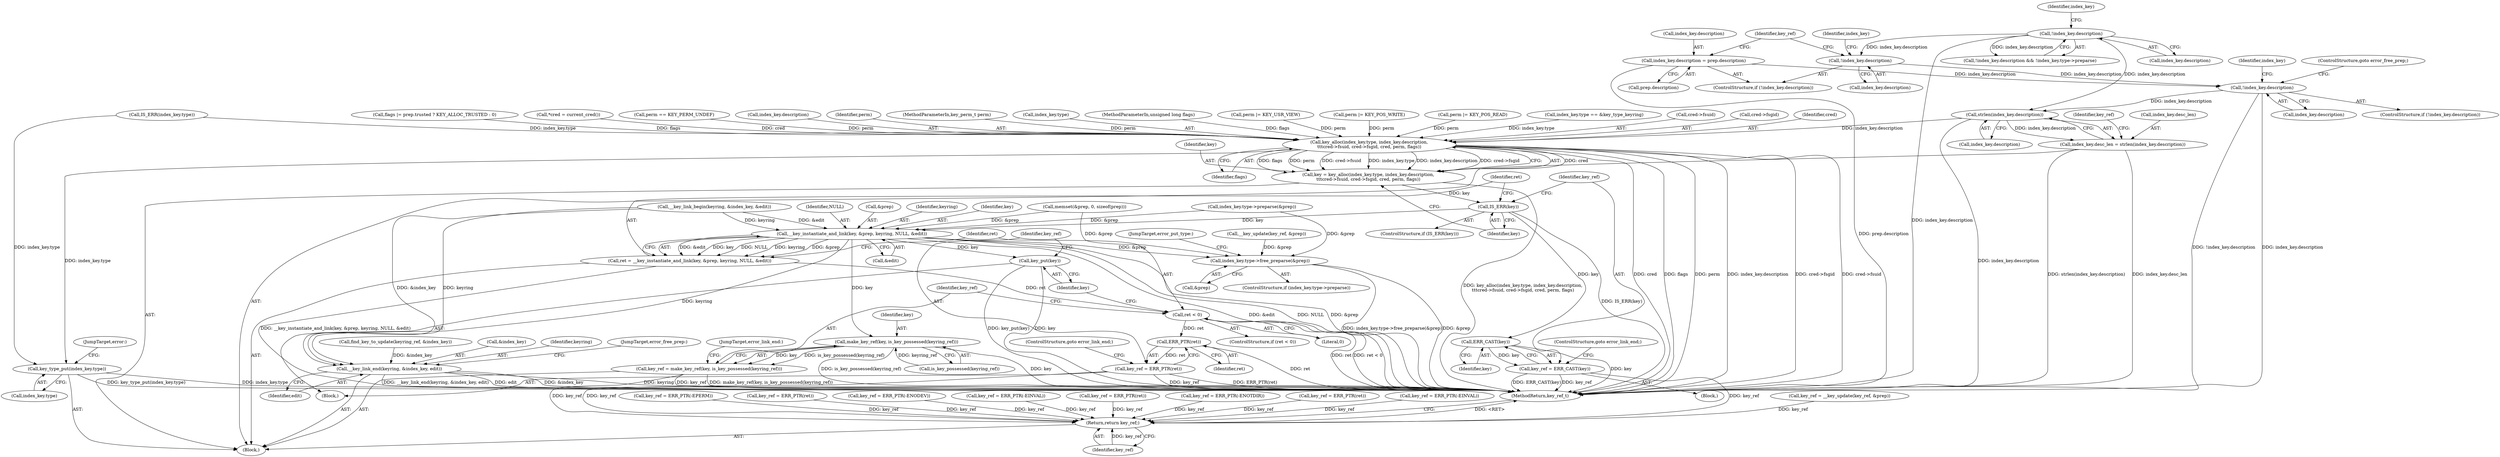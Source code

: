 digraph "0_linux_c06cfb08b88dfbe13be44a69ae2fdc3a7c902d81_2@API" {
"1000278" [label="(Call,strlen(index_key.description))"];
"1000269" [label="(Call,!index_key.description)"];
"1000252" [label="(Call,!index_key.description)"];
"1000162" [label="(Call,!index_key.description)"];
"1000256" [label="(Call,index_key.description = prep.description)"];
"1000274" [label="(Call,index_key.desc_len = strlen(index_key.description))"];
"1000401" [label="(Call,key_alloc(index_key.type, index_key.description,\n\t\t\tcred->fsuid, cred->fsgid, cred, perm, flags))"];
"1000399" [label="(Call,key = key_alloc(index_key.type, index_key.description,\n\t\t\tcred->fsuid, cred->fsgid, cred, perm, flags))"];
"1000418" [label="(Call,IS_ERR(key))"];
"1000423" [label="(Call,ERR_CAST(key))"];
"1000421" [label="(Call,key_ref = ERR_CAST(key))"];
"1000476" [label="(Return,return key_ref;)"];
"1000428" [label="(Call,__key_instantiate_and_link(key, &prep, keyring, NULL, &edit))"];
"1000426" [label="(Call,ret = __key_instantiate_and_link(key, &prep, keyring, NULL, &edit))"];
"1000437" [label="(Call,ret < 0)"];
"1000445" [label="(Call,ERR_PTR(ret))"];
"1000443" [label="(Call,key_ref = ERR_PTR(ret))"];
"1000441" [label="(Call,key_put(key))"];
"1000450" [label="(Call,make_key_ref(key, is_key_possessed(keyring_ref)))"];
"1000448" [label="(Call,key_ref = make_key_ref(key, is_key_possessed(keyring_ref)))"];
"1000455" [label="(Call,__key_link_end(keyring, &index_key, edit))"];
"1000467" [label="(Call,index_key.type->free_preparse(&prep))"];
"1000471" [label="(Call,key_type_put(index_key.type))"];
"1000251" [label="(ControlStructure,if (!index_key.description))"];
"1000114" [label="(MethodParameterIn,unsigned long flags)"];
"1000371" [label="(Call,perm |= KEY_USR_VIEW)"];
"1000439" [label="(Literal,0)"];
"1000470" [label="(JumpTarget,error_put_type:)"];
"1000256" [label="(Call,index_key.description = prep.description)"];
"1000422" [label="(Identifier,key_ref)"];
"1000437" [label="(Call,ret < 0)"];
"1000274" [label="(Call,index_key.desc_len = strlen(index_key.description))"];
"1000428" [label="(Call,__key_instantiate_and_link(key, &prep, keyring, NULL, &edit))"];
"1000396" [label="(Call,perm |= KEY_POS_WRITE)"];
"1000258" [label="(Identifier,index_key)"];
"1000419" [label="(Identifier,key)"];
"1000416" [label="(Identifier,flags)"];
"1000252" [label="(Call,!index_key.description)"];
"1000486" [label="(Call,__key_update(key_ref, &prep))"];
"1000380" [label="(Call,perm |= KEY_POS_READ)"];
"1000451" [label="(Identifier,key)"];
"1000420" [label="(Block,)"];
"1000425" [label="(ControlStructure,goto error_link_end;)"];
"1000399" [label="(Call,key = key_alloc(index_key.type, index_key.description,\n\t\t\tcred->fsuid, cred->fsgid, cred, perm, flags))"];
"1000192" [label="(Call,memset(&prep, 0, sizeof(prep)))"];
"1000445" [label="(Call,ERR_PTR(ret))"];
"1000460" [label="(JumpTarget,error_free_prep:)"];
"1000421" [label="(Call,key_ref = ERR_CAST(key))"];
"1000263" [label="(Call,key_ref = ERR_PTR(-EINVAL))"];
"1000137" [label="(Call,IS_ERR(index_key.type))"];
"1000441" [label="(Call,key_put(key))"];
"1000484" [label="(Call,key_ref = __key_update(key_ref, &prep))"];
"1000448" [label="(Call,key_ref = make_key_ref(key, is_key_possessed(keyring_ref)))"];
"1000270" [label="(Call,index_key.description)"];
"1000385" [label="(Call,index_key.type == &key_type_keyring)"];
"1000282" [label="(Call,key_ref = ERR_PTR(-EPERM))"];
"1000161" [label="(Call,!index_key.description && !index_key.type->preparse)"];
"1000408" [label="(Call,cred->fsuid)"];
"1000454" [label="(JumpTarget,error_link_end:)"];
"1000476" [label="(Return,return key_ref;)"];
"1000457" [label="(Call,&index_key)"];
"1000438" [label="(Identifier,ret)"];
"1000411" [label="(Call,cred->fsgid)"];
"1000443" [label="(Call,key_ref = ERR_PTR(ret))"];
"1000424" [label="(Identifier,key)"];
"1000336" [label="(Call,key_ref = ERR_PTR(ret))"];
"1000434" [label="(Call,&edit)"];
"1000418" [label="(Call,IS_ERR(key))"];
"1000275" [label="(Call,index_key.desc_len)"];
"1000162" [label="(Call,!index_key.description)"];
"1000260" [label="(Call,prep.description)"];
"1000436" [label="(ControlStructure,if (ret < 0))"];
"1000417" [label="(ControlStructure,if (IS_ERR(key)))"];
"1000414" [label="(Identifier,cred)"];
"1000477" [label="(Identifier,key_ref)"];
"1000278" [label="(Call,strlen(index_key.description))"];
"1000269" [label="(Call,!index_key.description)"];
"1000300" [label="(Call,flags |= prep.trusted ? KEY_ALLOC_TRUSTED : 0)"];
"1000455" [label="(Call,__key_link_end(keyring, &index_key, edit))"];
"1000475" [label="(JumpTarget,error:)"];
"1000467" [label="(Call,index_key.type->free_preparse(&prep))"];
"1000433" [label="(Identifier,NULL)"];
"1000350" [label="(Call,find_key_to_update(keyring_ref, &index_key))"];
"1000120" [label="(Call,*cred = current_cred())"];
"1000276" [label="(Identifier,index_key)"];
"1000310" [label="(Call,__key_link_begin(keyring, &index_key, &edit))"];
"1000358" [label="(Call,perm == KEY_PERM_UNDEF)"];
"1000142" [label="(Call,key_ref = ERR_PTR(-ENODEV))"];
"1000456" [label="(Identifier,keyring)"];
"1000401" [label="(Call,key_alloc(index_key.type, index_key.description,\n\t\t\tcred->fsuid, cred->fsgid, cred, perm, flags))"];
"1000423" [label="(Call,ERR_CAST(key))"];
"1000447" [label="(ControlStructure,goto error_link_end;)"];
"1000169" [label="(Identifier,index_key)"];
"1000283" [label="(Identifier,key_ref)"];
"1000446" [label="(Identifier,ret)"];
"1000405" [label="(Call,index_key.description)"];
"1000472" [label="(Call,index_key.type)"];
"1000148" [label="(Call,key_ref = ERR_PTR(-EINVAL))"];
"1000268" [label="(ControlStructure,if (!index_key.description))"];
"1000238" [label="(Call,index_key.type->preparse(&prep))"];
"1000246" [label="(Call,key_ref = ERR_PTR(ret))"];
"1000415" [label="(Identifier,perm)"];
"1000442" [label="(Identifier,key)"];
"1000257" [label="(Call,index_key.description)"];
"1000113" [label="(MethodParameterIn,key_perm_t perm)"];
"1000402" [label="(Call,index_key.type)"];
"1000273" [label="(ControlStructure,goto error_free_prep;)"];
"1000179" [label="(Call,key_ref = ERR_PTR(-ENOTDIR))"];
"1000279" [label="(Call,index_key.description)"];
"1000491" [label="(MethodReturn,key_ref_t)"];
"1000471" [label="(Call,key_type_put(index_key.type))"];
"1000163" [label="(Call,index_key.description)"];
"1000264" [label="(Identifier,key_ref)"];
"1000450" [label="(Call,make_key_ref(key, is_key_possessed(keyring_ref)))"];
"1000468" [label="(Call,&prep)"];
"1000461" [label="(ControlStructure,if (index_key.type->preparse))"];
"1000444" [label="(Identifier,key_ref)"];
"1000253" [label="(Call,index_key.description)"];
"1000452" [label="(Call,is_key_possessed(keyring_ref))"];
"1000427" [label="(Identifier,ret)"];
"1000400" [label="(Identifier,key)"];
"1000321" [label="(Call,key_ref = ERR_PTR(ret))"];
"1000440" [label="(Block,)"];
"1000426" [label="(Call,ret = __key_instantiate_and_link(key, &prep, keyring, NULL, &edit))"];
"1000115" [label="(Block,)"];
"1000430" [label="(Call,&prep)"];
"1000459" [label="(Identifier,edit)"];
"1000449" [label="(Identifier,key_ref)"];
"1000432" [label="(Identifier,keyring)"];
"1000429" [label="(Identifier,key)"];
"1000278" -> "1000274"  [label="AST: "];
"1000278" -> "1000279"  [label="CFG: "];
"1000279" -> "1000278"  [label="AST: "];
"1000274" -> "1000278"  [label="CFG: "];
"1000278" -> "1000491"  [label="DDG: index_key.description"];
"1000278" -> "1000274"  [label="DDG: index_key.description"];
"1000269" -> "1000278"  [label="DDG: index_key.description"];
"1000162" -> "1000278"  [label="DDG: index_key.description"];
"1000278" -> "1000401"  [label="DDG: index_key.description"];
"1000269" -> "1000268"  [label="AST: "];
"1000269" -> "1000270"  [label="CFG: "];
"1000270" -> "1000269"  [label="AST: "];
"1000273" -> "1000269"  [label="CFG: "];
"1000276" -> "1000269"  [label="CFG: "];
"1000269" -> "1000491"  [label="DDG: !index_key.description"];
"1000269" -> "1000491"  [label="DDG: index_key.description"];
"1000252" -> "1000269"  [label="DDG: index_key.description"];
"1000256" -> "1000269"  [label="DDG: index_key.description"];
"1000252" -> "1000251"  [label="AST: "];
"1000252" -> "1000253"  [label="CFG: "];
"1000253" -> "1000252"  [label="AST: "];
"1000258" -> "1000252"  [label="CFG: "];
"1000264" -> "1000252"  [label="CFG: "];
"1000162" -> "1000252"  [label="DDG: index_key.description"];
"1000162" -> "1000161"  [label="AST: "];
"1000162" -> "1000163"  [label="CFG: "];
"1000163" -> "1000162"  [label="AST: "];
"1000169" -> "1000162"  [label="CFG: "];
"1000161" -> "1000162"  [label="CFG: "];
"1000162" -> "1000491"  [label="DDG: index_key.description"];
"1000162" -> "1000161"  [label="DDG: index_key.description"];
"1000256" -> "1000251"  [label="AST: "];
"1000256" -> "1000260"  [label="CFG: "];
"1000257" -> "1000256"  [label="AST: "];
"1000260" -> "1000256"  [label="AST: "];
"1000264" -> "1000256"  [label="CFG: "];
"1000256" -> "1000491"  [label="DDG: prep.description"];
"1000274" -> "1000115"  [label="AST: "];
"1000275" -> "1000274"  [label="AST: "];
"1000283" -> "1000274"  [label="CFG: "];
"1000274" -> "1000491"  [label="DDG: index_key.desc_len"];
"1000274" -> "1000491"  [label="DDG: strlen(index_key.description)"];
"1000401" -> "1000399"  [label="AST: "];
"1000401" -> "1000416"  [label="CFG: "];
"1000402" -> "1000401"  [label="AST: "];
"1000405" -> "1000401"  [label="AST: "];
"1000408" -> "1000401"  [label="AST: "];
"1000411" -> "1000401"  [label="AST: "];
"1000414" -> "1000401"  [label="AST: "];
"1000415" -> "1000401"  [label="AST: "];
"1000416" -> "1000401"  [label="AST: "];
"1000399" -> "1000401"  [label="CFG: "];
"1000401" -> "1000491"  [label="DDG: index_key.description"];
"1000401" -> "1000491"  [label="DDG: cred->fsgid"];
"1000401" -> "1000491"  [label="DDG: cred->fsuid"];
"1000401" -> "1000491"  [label="DDG: cred"];
"1000401" -> "1000491"  [label="DDG: flags"];
"1000401" -> "1000491"  [label="DDG: perm"];
"1000401" -> "1000399"  [label="DDG: cred"];
"1000401" -> "1000399"  [label="DDG: flags"];
"1000401" -> "1000399"  [label="DDG: perm"];
"1000401" -> "1000399"  [label="DDG: cred->fsuid"];
"1000401" -> "1000399"  [label="DDG: index_key.type"];
"1000401" -> "1000399"  [label="DDG: index_key.description"];
"1000401" -> "1000399"  [label="DDG: cred->fsgid"];
"1000385" -> "1000401"  [label="DDG: index_key.type"];
"1000137" -> "1000401"  [label="DDG: index_key.type"];
"1000120" -> "1000401"  [label="DDG: cred"];
"1000396" -> "1000401"  [label="DDG: perm"];
"1000371" -> "1000401"  [label="DDG: perm"];
"1000380" -> "1000401"  [label="DDG: perm"];
"1000358" -> "1000401"  [label="DDG: perm"];
"1000113" -> "1000401"  [label="DDG: perm"];
"1000300" -> "1000401"  [label="DDG: flags"];
"1000114" -> "1000401"  [label="DDG: flags"];
"1000401" -> "1000471"  [label="DDG: index_key.type"];
"1000399" -> "1000115"  [label="AST: "];
"1000400" -> "1000399"  [label="AST: "];
"1000419" -> "1000399"  [label="CFG: "];
"1000399" -> "1000491"  [label="DDG: key_alloc(index_key.type, index_key.description,\n\t\t\tcred->fsuid, cred->fsgid, cred, perm, flags)"];
"1000399" -> "1000418"  [label="DDG: key"];
"1000418" -> "1000417"  [label="AST: "];
"1000418" -> "1000419"  [label="CFG: "];
"1000419" -> "1000418"  [label="AST: "];
"1000422" -> "1000418"  [label="CFG: "];
"1000427" -> "1000418"  [label="CFG: "];
"1000418" -> "1000491"  [label="DDG: IS_ERR(key)"];
"1000418" -> "1000423"  [label="DDG: key"];
"1000418" -> "1000428"  [label="DDG: key"];
"1000423" -> "1000421"  [label="AST: "];
"1000423" -> "1000424"  [label="CFG: "];
"1000424" -> "1000423"  [label="AST: "];
"1000421" -> "1000423"  [label="CFG: "];
"1000423" -> "1000491"  [label="DDG: key"];
"1000423" -> "1000421"  [label="DDG: key"];
"1000421" -> "1000420"  [label="AST: "];
"1000422" -> "1000421"  [label="AST: "];
"1000425" -> "1000421"  [label="CFG: "];
"1000421" -> "1000491"  [label="DDG: ERR_CAST(key)"];
"1000421" -> "1000491"  [label="DDG: key_ref"];
"1000421" -> "1000476"  [label="DDG: key_ref"];
"1000476" -> "1000115"  [label="AST: "];
"1000476" -> "1000477"  [label="CFG: "];
"1000477" -> "1000476"  [label="AST: "];
"1000491" -> "1000476"  [label="CFG: "];
"1000476" -> "1000491"  [label="DDG: <RET>"];
"1000477" -> "1000476"  [label="DDG: key_ref"];
"1000321" -> "1000476"  [label="DDG: key_ref"];
"1000142" -> "1000476"  [label="DDG: key_ref"];
"1000282" -> "1000476"  [label="DDG: key_ref"];
"1000336" -> "1000476"  [label="DDG: key_ref"];
"1000263" -> "1000476"  [label="DDG: key_ref"];
"1000179" -> "1000476"  [label="DDG: key_ref"];
"1000448" -> "1000476"  [label="DDG: key_ref"];
"1000148" -> "1000476"  [label="DDG: key_ref"];
"1000484" -> "1000476"  [label="DDG: key_ref"];
"1000443" -> "1000476"  [label="DDG: key_ref"];
"1000246" -> "1000476"  [label="DDG: key_ref"];
"1000428" -> "1000426"  [label="AST: "];
"1000428" -> "1000434"  [label="CFG: "];
"1000429" -> "1000428"  [label="AST: "];
"1000430" -> "1000428"  [label="AST: "];
"1000432" -> "1000428"  [label="AST: "];
"1000433" -> "1000428"  [label="AST: "];
"1000434" -> "1000428"  [label="AST: "];
"1000426" -> "1000428"  [label="CFG: "];
"1000428" -> "1000491"  [label="DDG: &edit"];
"1000428" -> "1000491"  [label="DDG: NULL"];
"1000428" -> "1000491"  [label="DDG: &prep"];
"1000428" -> "1000426"  [label="DDG: &edit"];
"1000428" -> "1000426"  [label="DDG: key"];
"1000428" -> "1000426"  [label="DDG: NULL"];
"1000428" -> "1000426"  [label="DDG: keyring"];
"1000428" -> "1000426"  [label="DDG: &prep"];
"1000238" -> "1000428"  [label="DDG: &prep"];
"1000192" -> "1000428"  [label="DDG: &prep"];
"1000310" -> "1000428"  [label="DDG: keyring"];
"1000310" -> "1000428"  [label="DDG: &edit"];
"1000428" -> "1000441"  [label="DDG: key"];
"1000428" -> "1000450"  [label="DDG: key"];
"1000428" -> "1000455"  [label="DDG: keyring"];
"1000428" -> "1000467"  [label="DDG: &prep"];
"1000426" -> "1000115"  [label="AST: "];
"1000427" -> "1000426"  [label="AST: "];
"1000438" -> "1000426"  [label="CFG: "];
"1000426" -> "1000491"  [label="DDG: __key_instantiate_and_link(key, &prep, keyring, NULL, &edit)"];
"1000426" -> "1000437"  [label="DDG: ret"];
"1000437" -> "1000436"  [label="AST: "];
"1000437" -> "1000439"  [label="CFG: "];
"1000438" -> "1000437"  [label="AST: "];
"1000439" -> "1000437"  [label="AST: "];
"1000442" -> "1000437"  [label="CFG: "];
"1000449" -> "1000437"  [label="CFG: "];
"1000437" -> "1000491"  [label="DDG: ret < 0"];
"1000437" -> "1000491"  [label="DDG: ret"];
"1000437" -> "1000445"  [label="DDG: ret"];
"1000445" -> "1000443"  [label="AST: "];
"1000445" -> "1000446"  [label="CFG: "];
"1000446" -> "1000445"  [label="AST: "];
"1000443" -> "1000445"  [label="CFG: "];
"1000445" -> "1000491"  [label="DDG: ret"];
"1000445" -> "1000443"  [label="DDG: ret"];
"1000443" -> "1000440"  [label="AST: "];
"1000444" -> "1000443"  [label="AST: "];
"1000447" -> "1000443"  [label="CFG: "];
"1000443" -> "1000491"  [label="DDG: ERR_PTR(ret)"];
"1000443" -> "1000491"  [label="DDG: key_ref"];
"1000441" -> "1000440"  [label="AST: "];
"1000441" -> "1000442"  [label="CFG: "];
"1000442" -> "1000441"  [label="AST: "];
"1000444" -> "1000441"  [label="CFG: "];
"1000441" -> "1000491"  [label="DDG: key"];
"1000441" -> "1000491"  [label="DDG: key_put(key)"];
"1000450" -> "1000448"  [label="AST: "];
"1000450" -> "1000452"  [label="CFG: "];
"1000451" -> "1000450"  [label="AST: "];
"1000452" -> "1000450"  [label="AST: "];
"1000448" -> "1000450"  [label="CFG: "];
"1000450" -> "1000491"  [label="DDG: is_key_possessed(keyring_ref)"];
"1000450" -> "1000491"  [label="DDG: key"];
"1000450" -> "1000448"  [label="DDG: key"];
"1000450" -> "1000448"  [label="DDG: is_key_possessed(keyring_ref)"];
"1000452" -> "1000450"  [label="DDG: keyring_ref"];
"1000448" -> "1000115"  [label="AST: "];
"1000449" -> "1000448"  [label="AST: "];
"1000454" -> "1000448"  [label="CFG: "];
"1000448" -> "1000491"  [label="DDG: make_key_ref(key, is_key_possessed(keyring_ref))"];
"1000448" -> "1000491"  [label="DDG: key_ref"];
"1000455" -> "1000115"  [label="AST: "];
"1000455" -> "1000459"  [label="CFG: "];
"1000456" -> "1000455"  [label="AST: "];
"1000457" -> "1000455"  [label="AST: "];
"1000459" -> "1000455"  [label="AST: "];
"1000460" -> "1000455"  [label="CFG: "];
"1000455" -> "1000491"  [label="DDG: __key_link_end(keyring, &index_key, edit)"];
"1000455" -> "1000491"  [label="DDG: edit"];
"1000455" -> "1000491"  [label="DDG: &index_key"];
"1000455" -> "1000491"  [label="DDG: keyring"];
"1000310" -> "1000455"  [label="DDG: keyring"];
"1000310" -> "1000455"  [label="DDG: &index_key"];
"1000350" -> "1000455"  [label="DDG: &index_key"];
"1000467" -> "1000461"  [label="AST: "];
"1000467" -> "1000468"  [label="CFG: "];
"1000468" -> "1000467"  [label="AST: "];
"1000470" -> "1000467"  [label="CFG: "];
"1000467" -> "1000491"  [label="DDG: index_key.type->free_preparse(&prep)"];
"1000467" -> "1000491"  [label="DDG: &prep"];
"1000238" -> "1000467"  [label="DDG: &prep"];
"1000486" -> "1000467"  [label="DDG: &prep"];
"1000192" -> "1000467"  [label="DDG: &prep"];
"1000471" -> "1000115"  [label="AST: "];
"1000471" -> "1000472"  [label="CFG: "];
"1000472" -> "1000471"  [label="AST: "];
"1000475" -> "1000471"  [label="CFG: "];
"1000471" -> "1000491"  [label="DDG: index_key.type"];
"1000471" -> "1000491"  [label="DDG: key_type_put(index_key.type)"];
"1000137" -> "1000471"  [label="DDG: index_key.type"];
}
